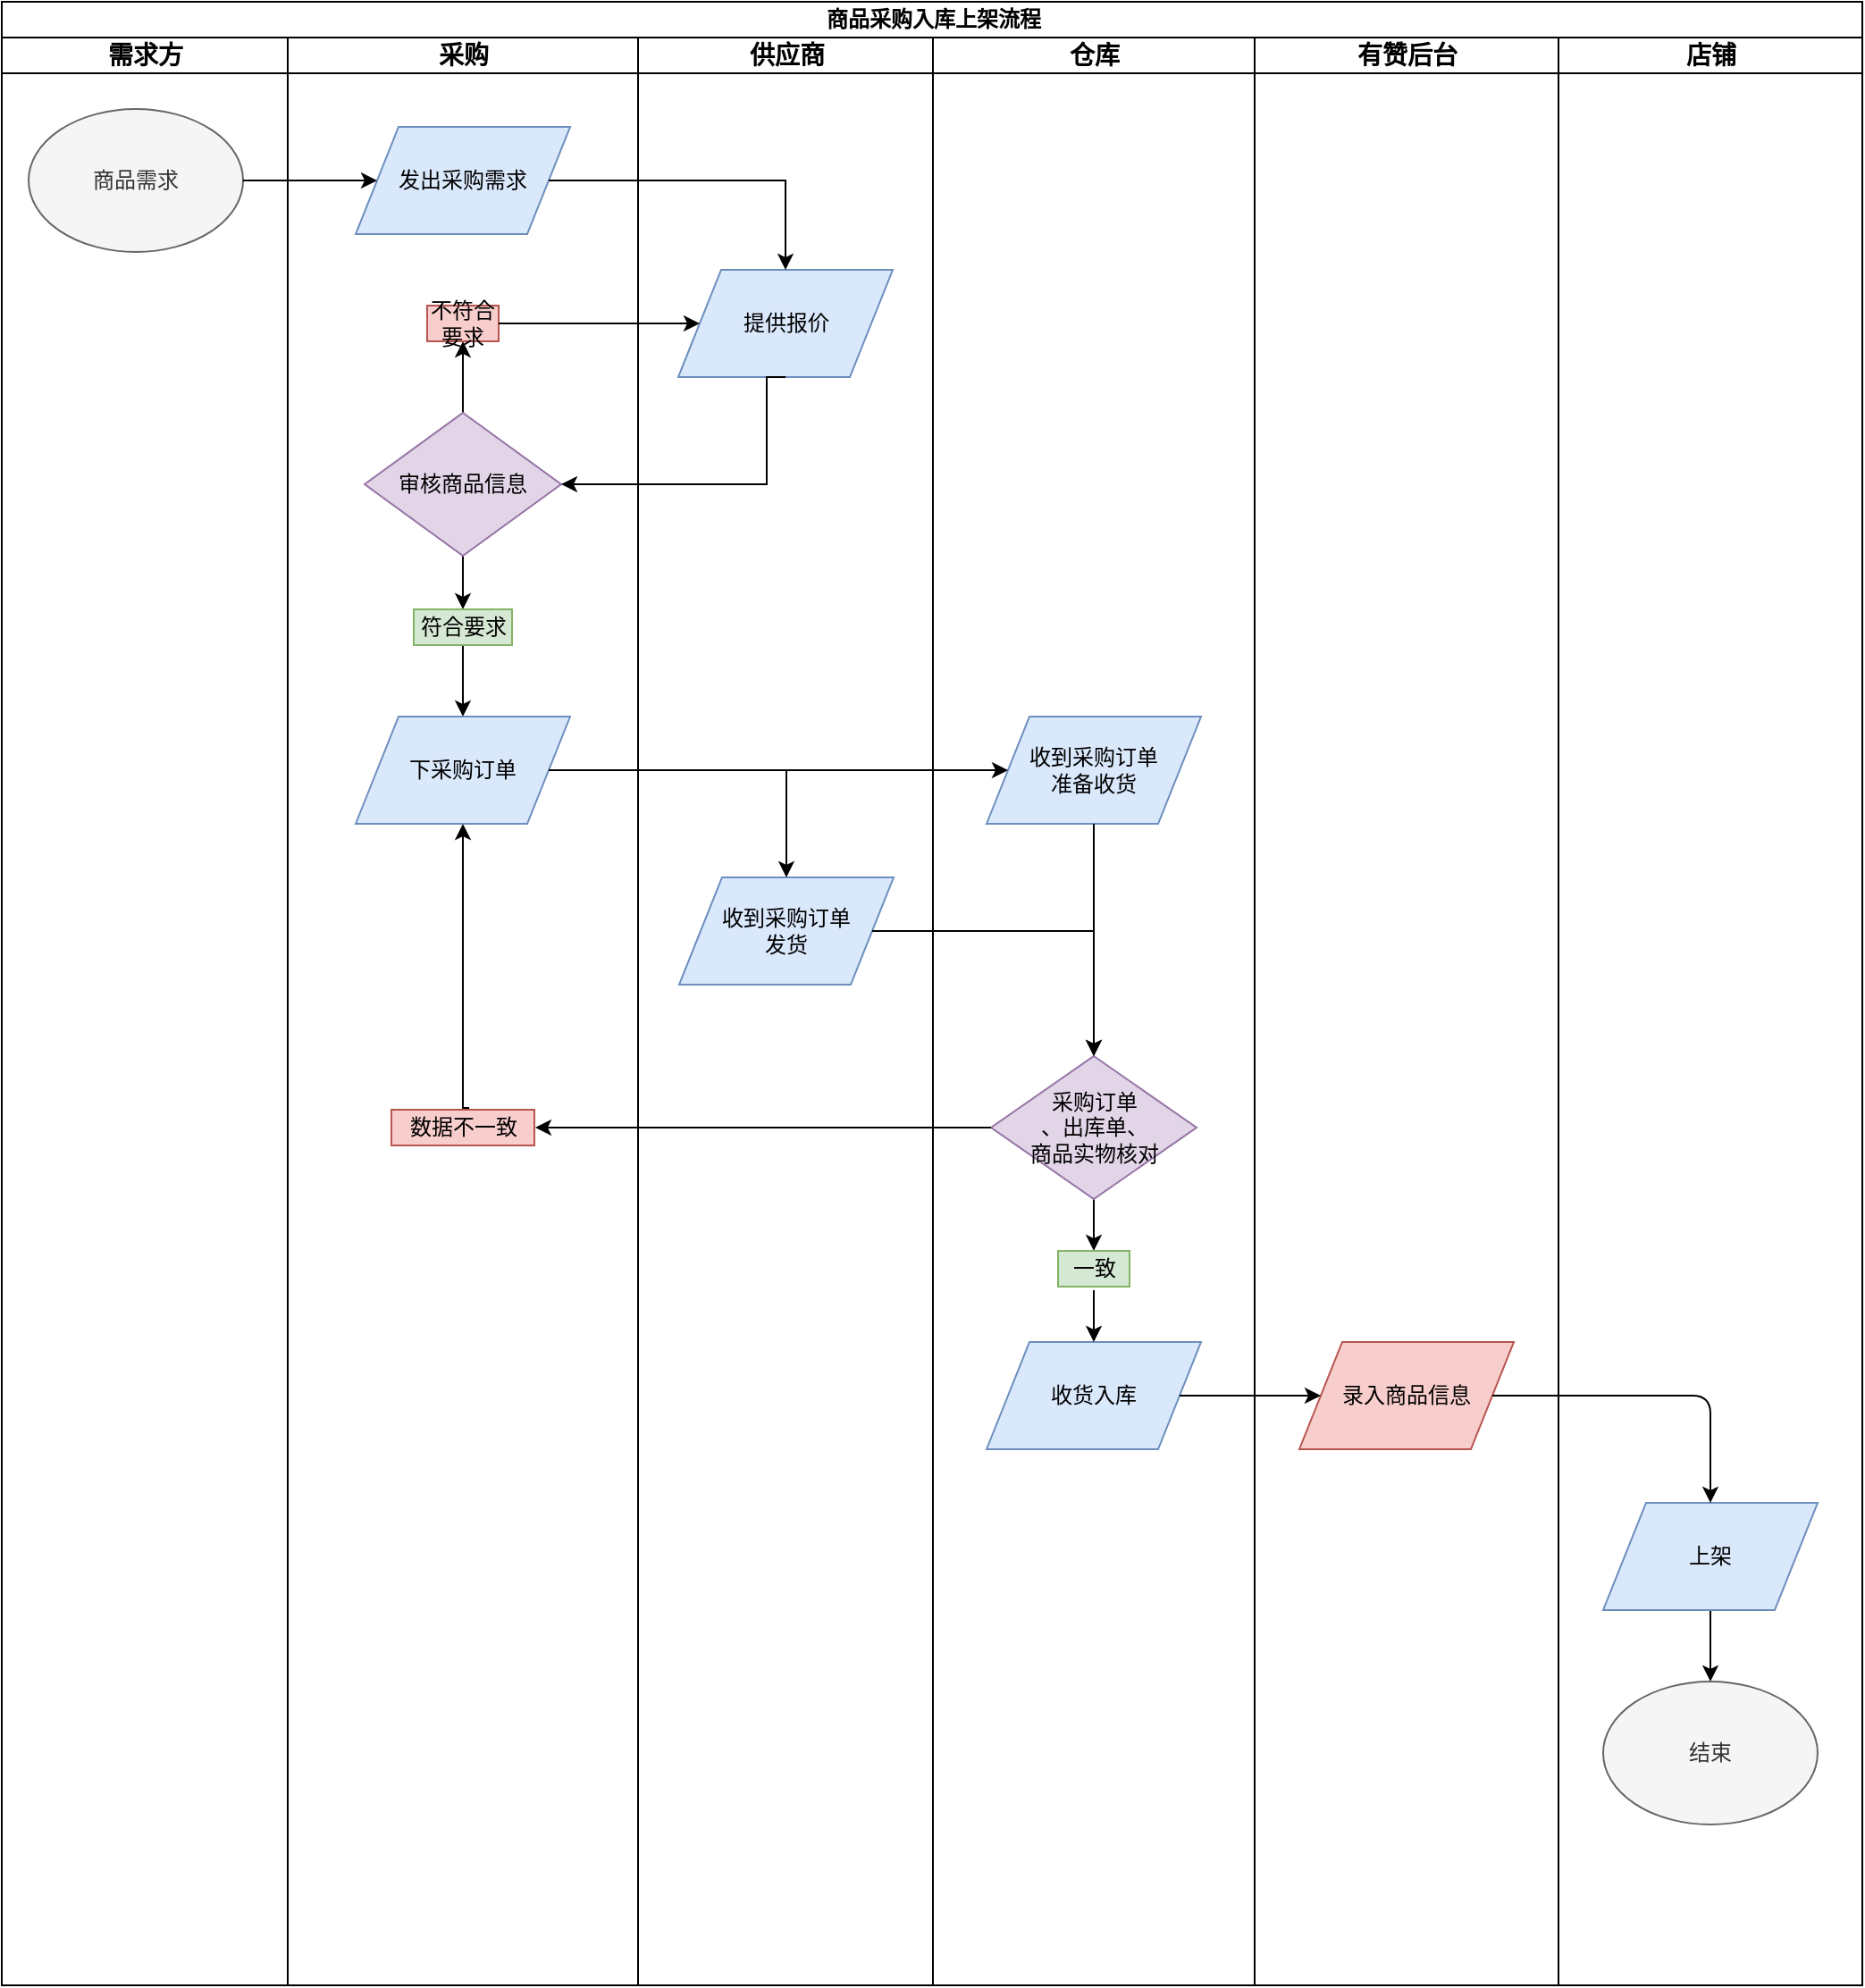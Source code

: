 <mxfile version="13.1.14" type="github"><diagram id="uV6giiE3Y92yGAEk6sD6" name="第 1 页"><mxGraphModel dx="1825" dy="1179" grid="1" gridSize="10" guides="1" tooltips="1" connect="1" arrows="1" fold="1" page="1" pageScale="1" pageWidth="827" pageHeight="1169" background="none" math="0" shadow="0"><root><mxCell id="0"/><mxCell id="1" parent="0"/><mxCell id="D7X87Xhdz_KOFertUhR0-1" value="商品采购入库上架流程" style="swimlane;html=1;childLayout=stackLayout;resizeParent=1;resizeParentMax=0;startSize=20;" vertex="1" parent="1"><mxGeometry x="40" y="20" width="1041" height="1110" as="geometry"/></mxCell><mxCell id="D7X87Xhdz_KOFertUhR0-2" value="&lt;h3&gt;需求方&lt;/h3&gt;" style="swimlane;html=1;startSize=20;" vertex="1" parent="D7X87Xhdz_KOFertUhR0-1"><mxGeometry y="20" width="160" height="1090" as="geometry"/></mxCell><mxCell id="D7X87Xhdz_KOFertUhR0-24" value="商品需求" style="ellipse;whiteSpace=wrap;html=1;fillColor=#f5f5f5;strokeColor=#666666;fontColor=#333333;" vertex="1" parent="D7X87Xhdz_KOFertUhR0-2"><mxGeometry x="15" y="40" width="120" height="80" as="geometry"/></mxCell><mxCell id="D7X87Xhdz_KOFertUhR0-3" value="&lt;h3&gt;采购&lt;/h3&gt;" style="swimlane;html=1;startSize=20;" vertex="1" parent="D7X87Xhdz_KOFertUhR0-1"><mxGeometry x="160" y="20" width="196" height="1090" as="geometry"/></mxCell><mxCell id="D7X87Xhdz_KOFertUhR0-46" value="" style="edgeStyle=orthogonalEdgeStyle;rounded=0;orthogonalLoop=1;jettySize=auto;html=1;entryX=0.5;entryY=0;entryDx=0;entryDy=0;exitX=0.5;exitY=1;exitDx=0;exitDy=0;" edge="1" parent="D7X87Xhdz_KOFertUhR0-3" source="D7X87Xhdz_KOFertUhR0-36" target="D7X87Xhdz_KOFertUhR0-43"><mxGeometry relative="1" as="geometry"><mxPoint x="435" y="340" as="sourcePoint"/><mxPoint x="488" y="590" as="targetPoint"/><Array as="points"/></mxGeometry></mxCell><mxCell id="D7X87Xhdz_KOFertUhR0-47" value="" style="edgeStyle=orthogonalEdgeStyle;rounded=0;orthogonalLoop=1;jettySize=auto;html=1;exitX=0.5;exitY=0;exitDx=0;exitDy=0;entryX=0.5;entryY=1;entryDx=0;entryDy=0;" edge="1" parent="D7X87Xhdz_KOFertUhR0-3" source="D7X87Xhdz_KOFertUhR0-36" target="D7X87Xhdz_KOFertUhR0-39"><mxGeometry relative="1" as="geometry"><mxPoint x="150.5" y="90" as="sourcePoint"/><mxPoint x="220" y="160" as="targetPoint"/><Array as="points"/></mxGeometry></mxCell><mxCell id="D7X87Xhdz_KOFertUhR0-55" value="" style="edgeStyle=orthogonalEdgeStyle;rounded=0;orthogonalLoop=1;jettySize=auto;html=1;entryX=0.5;entryY=0;entryDx=0;entryDy=0;exitX=0.5;exitY=1;exitDx=0;exitDy=0;" edge="1" parent="D7X87Xhdz_KOFertUhR0-3" source="D7X87Xhdz_KOFertUhR0-43" target="D7X87Xhdz_KOFertUhR0-41"><mxGeometry relative="1" as="geometry"><mxPoint x="-5" y="90" as="sourcePoint"/><mxPoint x="54.5" y="90" as="targetPoint"/></mxGeometry></mxCell><mxCell id="D7X87Xhdz_KOFertUhR0-69" style="edgeStyle=orthogonalEdgeStyle;rounded=0;orthogonalLoop=1;jettySize=auto;html=1;exitX=0.544;exitY=-0.05;exitDx=0;exitDy=0;entryX=0.5;entryY=1;entryDx=0;entryDy=0;exitPerimeter=0;" edge="1" parent="D7X87Xhdz_KOFertUhR0-3" source="D7X87Xhdz_KOFertUhR0-66" target="D7X87Xhdz_KOFertUhR0-41"><mxGeometry relative="1" as="geometry"><mxPoint x="401" y="620" as="sourcePoint"/><mxPoint x="142.98" y="620" as="targetPoint"/><Array as="points"><mxPoint x="98" y="599"/></Array></mxGeometry></mxCell><mxCell id="D7X87Xhdz_KOFertUhR0-66" value="数据不一致" style="text;html=1;align=center;verticalAlign=middle;resizable=0;points=[];autosize=1;fillColor=#f8cecc;strokeColor=#b85450;" vertex="1" parent="D7X87Xhdz_KOFertUhR0-3"><mxGeometry x="58" y="600" width="80" height="20" as="geometry"/></mxCell><mxCell id="D7X87Xhdz_KOFertUhR0-43" value="符合要求" style="text;html=1;strokeColor=#82b366;fillColor=#d5e8d4;align=center;verticalAlign=middle;whiteSpace=wrap;rounded=0;" vertex="1" parent="D7X87Xhdz_KOFertUhR0-3"><mxGeometry x="70.5" y="320" width="55" height="20" as="geometry"/></mxCell><mxCell id="D7X87Xhdz_KOFertUhR0-41" value="下采购订单" style="shape=parallelogram;perimeter=parallelogramPerimeter;whiteSpace=wrap;html=1;fillColor=#dae8fc;strokeColor=#6c8ebf;" vertex="1" parent="D7X87Xhdz_KOFertUhR0-3"><mxGeometry x="38" y="380" width="120" height="60" as="geometry"/></mxCell><mxCell id="D7X87Xhdz_KOFertUhR0-36" value="审核商品信息" style="rhombus;whiteSpace=wrap;html=1;fillColor=#e1d5e7;strokeColor=#9673a6;" vertex="1" parent="D7X87Xhdz_KOFertUhR0-3"><mxGeometry x="43" y="210" width="110" height="80" as="geometry"/></mxCell><mxCell id="D7X87Xhdz_KOFertUhR0-35" value="发出采购需求" style="shape=parallelogram;perimeter=parallelogramPerimeter;whiteSpace=wrap;html=1;fillColor=#dae8fc;strokeColor=#6c8ebf;" vertex="1" parent="D7X87Xhdz_KOFertUhR0-3"><mxGeometry x="38" y="50" width="120" height="60" as="geometry"/></mxCell><mxCell id="D7X87Xhdz_KOFertUhR0-39" value="不符合要求" style="text;html=1;strokeColor=#b85450;fillColor=#f8cecc;align=center;verticalAlign=middle;whiteSpace=wrap;rounded=0;" vertex="1" parent="D7X87Xhdz_KOFertUhR0-3"><mxGeometry x="78" y="150" width="40" height="20" as="geometry"/></mxCell><mxCell id="D7X87Xhdz_KOFertUhR0-4" value="&lt;h3&gt;供应商&lt;/h3&gt;" style="swimlane;html=1;startSize=20;" vertex="1" parent="D7X87Xhdz_KOFertUhR0-1"><mxGeometry x="356" y="20" width="165" height="1090" as="geometry"/></mxCell><mxCell id="D7X87Xhdz_KOFertUhR0-56" value="收到采购订单&lt;br&gt;发货" style="shape=parallelogram;perimeter=parallelogramPerimeter;whiteSpace=wrap;html=1;fillColor=#dae8fc;strokeColor=#6c8ebf;" vertex="1" parent="D7X87Xhdz_KOFertUhR0-4"><mxGeometry x="23" y="470" width="120" height="60" as="geometry"/></mxCell><mxCell id="D7X87Xhdz_KOFertUhR0-44" value="提供报价" style="shape=parallelogram;perimeter=parallelogramPerimeter;whiteSpace=wrap;html=1;fillColor=#dae8fc;strokeColor=#6c8ebf;" vertex="1" parent="D7X87Xhdz_KOFertUhR0-4"><mxGeometry x="22.5" y="130" width="120" height="60" as="geometry"/></mxCell><mxCell id="D7X87Xhdz_KOFertUhR0-21" value="&lt;h3&gt;仓库&lt;/h3&gt;" style="swimlane;html=1;startSize=20;" vertex="1" parent="D7X87Xhdz_KOFertUhR0-1"><mxGeometry x="521" y="20" width="180" height="1090" as="geometry"/></mxCell><mxCell id="D7X87Xhdz_KOFertUhR0-70" value="收货入库" style="shape=parallelogram;perimeter=parallelogramPerimeter;whiteSpace=wrap;html=1;fillColor=#dae8fc;strokeColor=#6c8ebf;" vertex="1" parent="D7X87Xhdz_KOFertUhR0-21"><mxGeometry x="30" y="730" width="120" height="60" as="geometry"/></mxCell><mxCell id="D7X87Xhdz_KOFertUhR0-59" value="收到采购订单&lt;br&gt;准备收货" style="shape=parallelogram;perimeter=parallelogramPerimeter;whiteSpace=wrap;html=1;fillColor=#dae8fc;strokeColor=#6c8ebf;" vertex="1" parent="D7X87Xhdz_KOFertUhR0-21"><mxGeometry x="30" y="380" width="120" height="60" as="geometry"/></mxCell><mxCell id="D7X87Xhdz_KOFertUhR0-64" value="" style="edgeStyle=orthogonalEdgeStyle;rounded=0;orthogonalLoop=1;jettySize=auto;html=1;exitX=0.5;exitY=1;exitDx=0;exitDy=0;entryX=0.5;entryY=0;entryDx=0;entryDy=0;" edge="1" parent="D7X87Xhdz_KOFertUhR0-21" source="D7X87Xhdz_KOFertUhR0-59" target="D7X87Xhdz_KOFertUhR0-58"><mxGeometry relative="1" as="geometry"><mxPoint x="-24" y="510" as="sourcePoint"/><mxPoint x="90" y="570" as="targetPoint"/></mxGeometry></mxCell><mxCell id="D7X87Xhdz_KOFertUhR0-71" value="" style="edgeStyle=orthogonalEdgeStyle;rounded=0;orthogonalLoop=1;jettySize=auto;html=1;exitX=0.5;exitY=1;exitDx=0;exitDy=0;" edge="1" parent="D7X87Xhdz_KOFertUhR0-21" source="D7X87Xhdz_KOFertUhR0-58" target="D7X87Xhdz_KOFertUhR0-73"><mxGeometry relative="1" as="geometry"><mxPoint x="123" y="460" as="sourcePoint"/><mxPoint x="122.5" y="580" as="targetPoint"/></mxGeometry></mxCell><mxCell id="D7X87Xhdz_KOFertUhR0-58" value="采购订单&lt;br&gt;、出库单、&lt;br&gt;商品实物核对" style="rhombus;whiteSpace=wrap;html=1;fillColor=#e1d5e7;strokeColor=#9673a6;" vertex="1" parent="D7X87Xhdz_KOFertUhR0-21"><mxGeometry x="32.5" y="570" width="115" height="80" as="geometry"/></mxCell><mxCell id="D7X87Xhdz_KOFertUhR0-73" value="一致" style="text;html=1;align=center;verticalAlign=middle;resizable=0;points=[];autosize=1;fillColor=#d5e8d4;strokeColor=#82b366;" vertex="1" parent="D7X87Xhdz_KOFertUhR0-21"><mxGeometry x="70" y="679" width="40" height="20" as="geometry"/></mxCell><mxCell id="D7X87Xhdz_KOFertUhR0-75" value="" style="endArrow=classic;html=1;exitX=0.5;exitY=1.1;exitDx=0;exitDy=0;exitPerimeter=0;entryX=0.5;entryY=0;entryDx=0;entryDy=0;" edge="1" parent="D7X87Xhdz_KOFertUhR0-21" source="D7X87Xhdz_KOFertUhR0-73" target="D7X87Xhdz_KOFertUhR0-70"><mxGeometry width="50" height="50" relative="1" as="geometry"><mxPoint x="-121" y="540" as="sourcePoint"/><mxPoint x="-71" y="490" as="targetPoint"/></mxGeometry></mxCell><mxCell id="D7X87Xhdz_KOFertUhR0-34" value="&lt;h3&gt;有赞后台&lt;/h3&gt;" style="swimlane;html=1;startSize=20;" vertex="1" parent="D7X87Xhdz_KOFertUhR0-1"><mxGeometry x="701" y="20" width="170" height="1090" as="geometry"/></mxCell><mxCell id="D7X87Xhdz_KOFertUhR0-76" value="录入商品信息" style="shape=parallelogram;perimeter=parallelogramPerimeter;whiteSpace=wrap;html=1;fillColor=#f8cecc;strokeColor=#b85450;" vertex="1" parent="D7X87Xhdz_KOFertUhR0-34"><mxGeometry x="25" y="730" width="120" height="60" as="geometry"/></mxCell><mxCell id="D7X87Xhdz_KOFertUhR0-78" value="&lt;h3&gt;店铺&lt;/h3&gt;" style="swimlane;html=1;startSize=20;glass=0;" vertex="1" parent="D7X87Xhdz_KOFertUhR0-1"><mxGeometry x="871" y="20" width="170" height="1090" as="geometry"/></mxCell><mxCell id="D7X87Xhdz_KOFertUhR0-84" value="" style="endArrow=classic;html=1;exitX=0.5;exitY=1;exitDx=0;exitDy=0;entryX=0.5;entryY=0;entryDx=0;entryDy=0;" edge="1" parent="D7X87Xhdz_KOFertUhR0-78" source="D7X87Xhdz_KOFertUhR0-79" target="D7X87Xhdz_KOFertUhR0-83"><mxGeometry width="50" height="50" relative="1" as="geometry"><mxPoint x="-281" y="540" as="sourcePoint"/><mxPoint x="-231" y="490" as="targetPoint"/></mxGeometry></mxCell><mxCell id="D7X87Xhdz_KOFertUhR0-79" value="上架" style="shape=parallelogram;perimeter=parallelogramPerimeter;whiteSpace=wrap;html=1;fillColor=#dae8fc;strokeColor=#6c8ebf;" vertex="1" parent="D7X87Xhdz_KOFertUhR0-78"><mxGeometry x="25" y="820" width="120" height="60" as="geometry"/></mxCell><mxCell id="D7X87Xhdz_KOFertUhR0-83" value="结束" style="ellipse;whiteSpace=wrap;html=1;fillColor=#f5f5f5;strokeColor=#666666;fontColor=#333333;" vertex="1" parent="D7X87Xhdz_KOFertUhR0-78"><mxGeometry x="25" y="920" width="120" height="80" as="geometry"/></mxCell><mxCell id="D7X87Xhdz_KOFertUhR0-26" value="" style="edgeStyle=orthogonalEdgeStyle;rounded=0;orthogonalLoop=1;jettySize=auto;html=1;entryX=0;entryY=0.5;entryDx=0;entryDy=0;" edge="1" parent="D7X87Xhdz_KOFertUhR0-1" source="D7X87Xhdz_KOFertUhR0-24" target="D7X87Xhdz_KOFertUhR0-35"><mxGeometry relative="1" as="geometry"><mxPoint x="190" y="200" as="targetPoint"/></mxGeometry></mxCell><mxCell id="D7X87Xhdz_KOFertUhR0-37" value="" style="edgeStyle=orthogonalEdgeStyle;rounded=0;orthogonalLoop=1;jettySize=auto;html=1;entryX=0.5;entryY=0;entryDx=0;entryDy=0;exitX=1;exitY=0.5;exitDx=0;exitDy=0;" edge="1" parent="D7X87Xhdz_KOFertUhR0-1" source="D7X87Xhdz_KOFertUhR0-35" target="D7X87Xhdz_KOFertUhR0-44"><mxGeometry relative="1" as="geometry"><mxPoint x="145" y="110" as="sourcePoint"/><mxPoint x="204.5" y="110" as="targetPoint"/></mxGeometry></mxCell><mxCell id="D7X87Xhdz_KOFertUhR0-45" style="edgeStyle=orthogonalEdgeStyle;rounded=0;orthogonalLoop=1;jettySize=auto;html=1;entryX=1;entryY=0.5;entryDx=0;entryDy=0;exitX=0.5;exitY=1;exitDx=0;exitDy=0;" edge="1" parent="D7X87Xhdz_KOFertUhR0-1" source="D7X87Xhdz_KOFertUhR0-44" target="D7X87Xhdz_KOFertUhR0-36"><mxGeometry relative="1" as="geometry"><Array as="points"><mxPoint x="428" y="270"/></Array></mxGeometry></mxCell><mxCell id="D7X87Xhdz_KOFertUhR0-53" value="" style="edgeStyle=orthogonalEdgeStyle;rounded=0;orthogonalLoop=1;jettySize=auto;html=1;exitX=1;exitY=0.5;exitDx=0;exitDy=0;entryX=0;entryY=0.5;entryDx=0;entryDy=0;" edge="1" parent="D7X87Xhdz_KOFertUhR0-1" source="D7X87Xhdz_KOFertUhR0-39" target="D7X87Xhdz_KOFertUhR0-44"><mxGeometry relative="1" as="geometry"><mxPoint x="252.5" y="240" as="sourcePoint"/><mxPoint x="252.5" y="200" as="targetPoint"/><Array as="points"/></mxGeometry></mxCell><mxCell id="D7X87Xhdz_KOFertUhR0-60" value="" style="edgeStyle=orthogonalEdgeStyle;rounded=0;orthogonalLoop=1;jettySize=auto;html=1;" edge="1" parent="D7X87Xhdz_KOFertUhR0-1" source="D7X87Xhdz_KOFertUhR0-41" target="D7X87Xhdz_KOFertUhR0-59"><mxGeometry relative="1" as="geometry"><mxPoint x="282.5" y="190" as="sourcePoint"/><mxPoint x="389.5" y="190" as="targetPoint"/><Array as="points"/></mxGeometry></mxCell><mxCell id="D7X87Xhdz_KOFertUhR0-61" value="" style="edgeStyle=orthogonalEdgeStyle;rounded=0;orthogonalLoop=1;jettySize=auto;html=1;exitX=1;exitY=0.5;exitDx=0;exitDy=0;entryX=0.5;entryY=0;entryDx=0;entryDy=0;" edge="1" parent="D7X87Xhdz_KOFertUhR0-1" source="D7X87Xhdz_KOFertUhR0-41" target="D7X87Xhdz_KOFertUhR0-56"><mxGeometry relative="1" as="geometry"><mxPoint x="310.5" y="440" as="sourcePoint"/><mxPoint x="550" y="440" as="targetPoint"/><Array as="points"><mxPoint x="439" y="430"/></Array></mxGeometry></mxCell><mxCell id="D7X87Xhdz_KOFertUhR0-63" value="" style="edgeStyle=orthogonalEdgeStyle;rounded=0;orthogonalLoop=1;jettySize=auto;html=1;entryX=0.5;entryY=0;entryDx=0;entryDy=0;exitX=1;exitY=0.5;exitDx=0;exitDy=0;" edge="1" parent="D7X87Xhdz_KOFertUhR0-1" source="D7X87Xhdz_KOFertUhR0-56" target="D7X87Xhdz_KOFertUhR0-58"><mxGeometry relative="1" as="geometry"><mxPoint x="310.5" y="110" as="sourcePoint"/><mxPoint x="437.5" y="160" as="targetPoint"/></mxGeometry></mxCell><mxCell id="D7X87Xhdz_KOFertUhR0-65" style="edgeStyle=orthogonalEdgeStyle;rounded=0;orthogonalLoop=1;jettySize=auto;html=1;exitX=0;exitY=0.5;exitDx=0;exitDy=0;entryX=1.006;entryY=0.5;entryDx=0;entryDy=0;entryPerimeter=0;" edge="1" parent="D7X87Xhdz_KOFertUhR0-1" source="D7X87Xhdz_KOFertUhR0-58" target="D7X87Xhdz_KOFertUhR0-66"><mxGeometry relative="1" as="geometry"><mxPoint x="437.5" y="220" as="sourcePoint"/><mxPoint x="253" y="463" as="targetPoint"/><Array as="points"/></mxGeometry></mxCell><mxCell id="D7X87Xhdz_KOFertUhR0-77" value="" style="endArrow=classic;html=1;exitX=1;exitY=0.5;exitDx=0;exitDy=0;entryX=0;entryY=0.5;entryDx=0;entryDy=0;" edge="1" parent="D7X87Xhdz_KOFertUhR0-1" source="D7X87Xhdz_KOFertUhR0-70" target="D7X87Xhdz_KOFertUhR0-76"><mxGeometry width="50" height="50" relative="1" as="geometry"><mxPoint x="400" y="560" as="sourcePoint"/><mxPoint x="450" y="510" as="targetPoint"/></mxGeometry></mxCell><mxCell id="D7X87Xhdz_KOFertUhR0-82" value="" style="endArrow=classic;html=1;exitX=1;exitY=0.5;exitDx=0;exitDy=0;entryX=0.5;entryY=0;entryDx=0;entryDy=0;" edge="1" parent="D7X87Xhdz_KOFertUhR0-1" source="D7X87Xhdz_KOFertUhR0-76" target="D7X87Xhdz_KOFertUhR0-79"><mxGeometry width="50" height="50" relative="1" as="geometry"><mxPoint x="590" y="560" as="sourcePoint"/><mxPoint x="640" y="510" as="targetPoint"/><Array as="points"><mxPoint x="956" y="780"/></Array></mxGeometry></mxCell></root></mxGraphModel></diagram></mxfile>